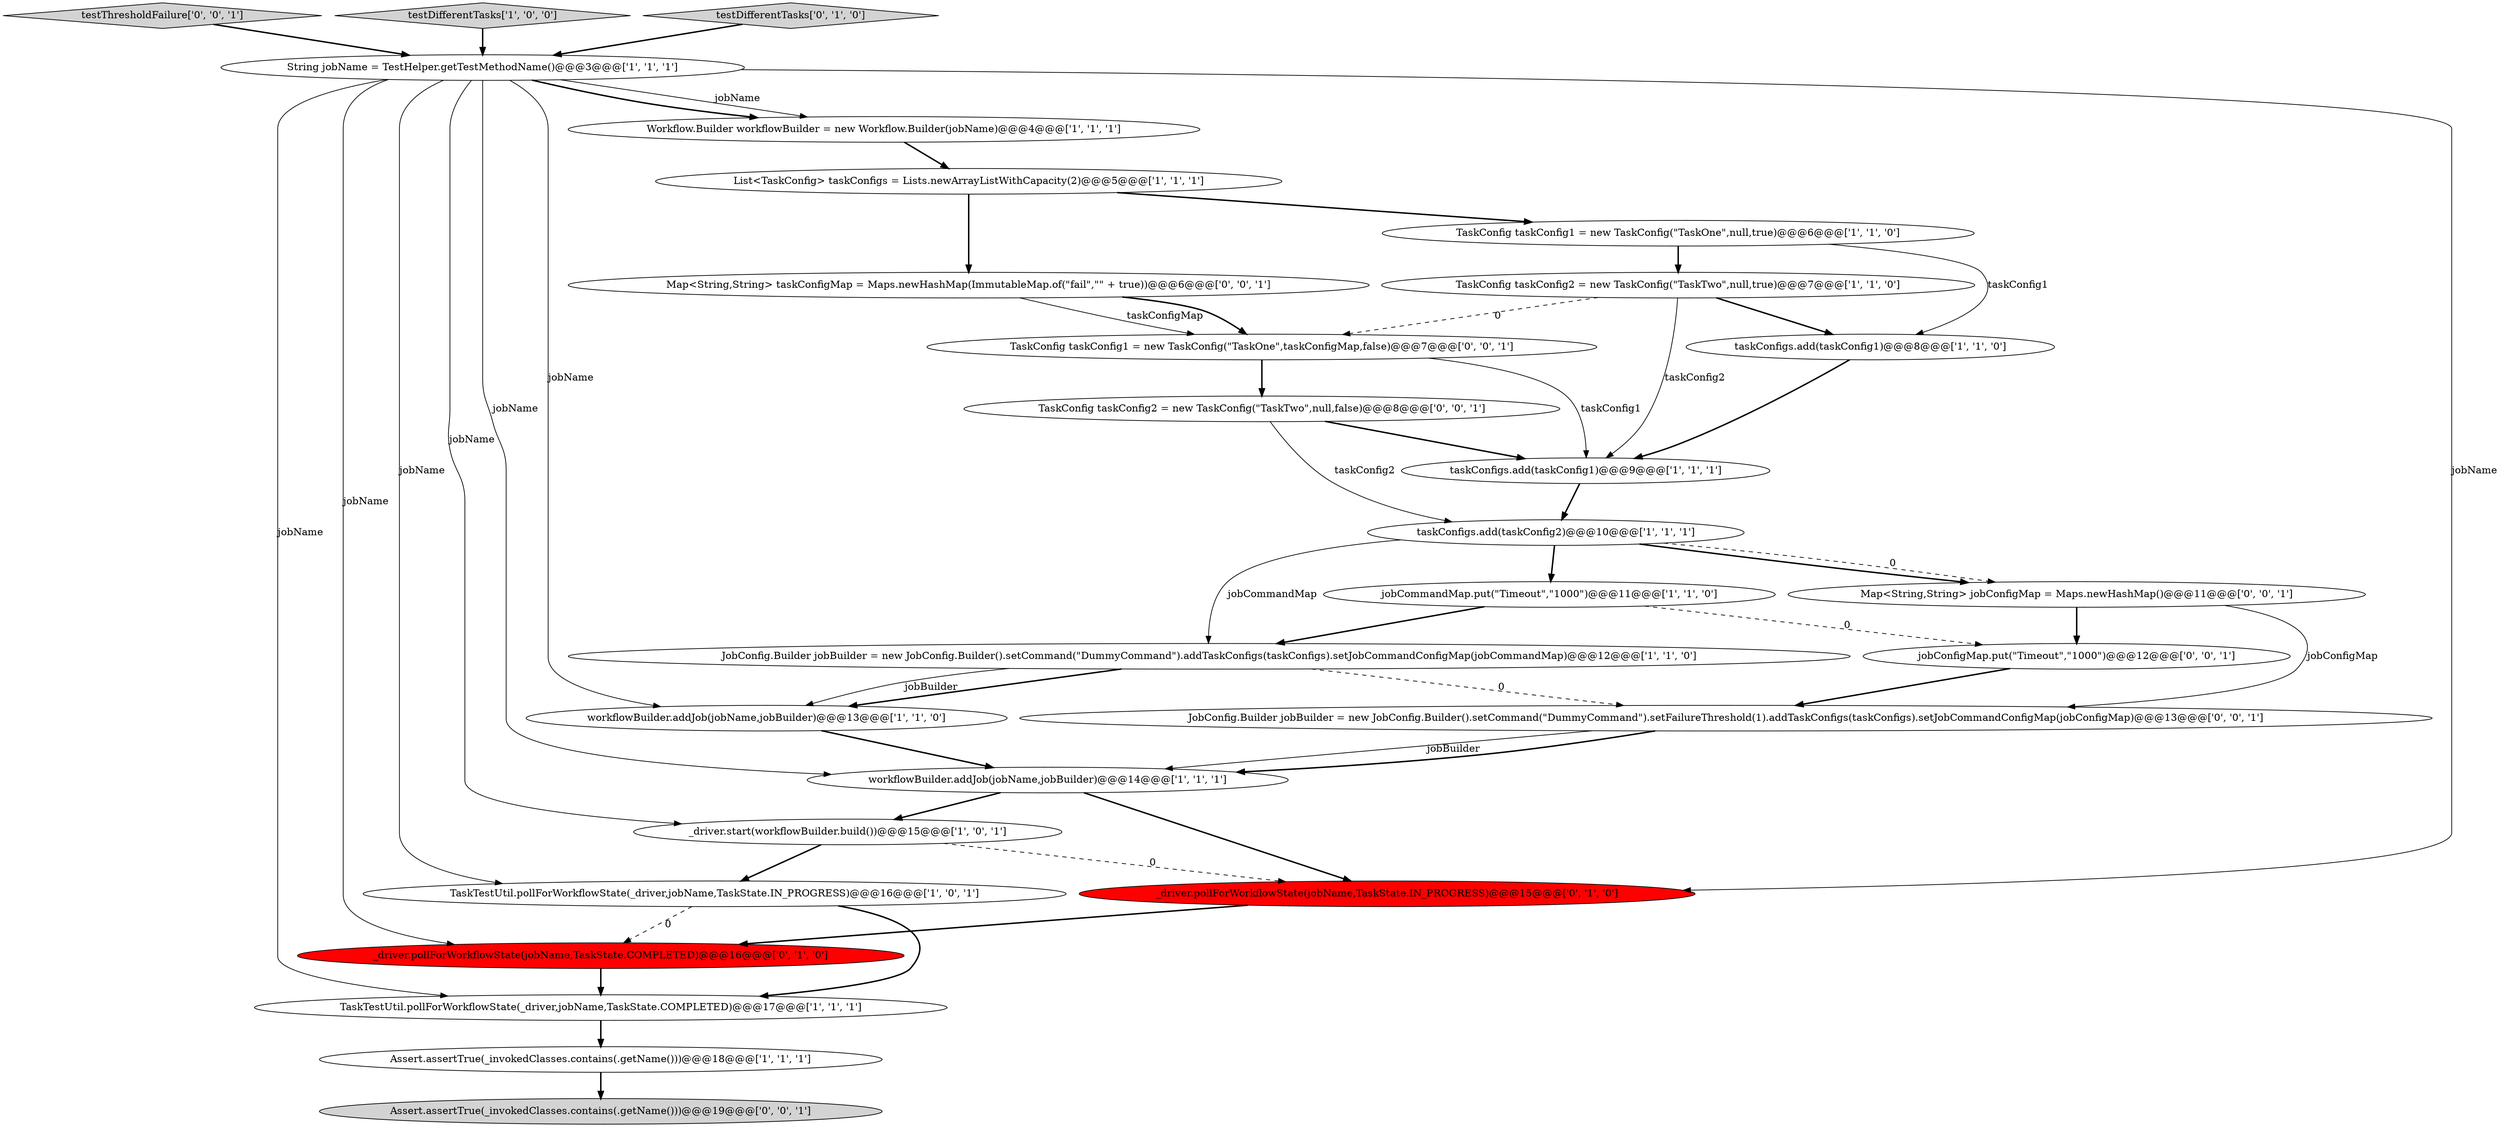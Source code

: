 digraph {
23 [style = filled, label = "JobConfig.Builder jobBuilder = new JobConfig.Builder().setCommand(\"DummyCommand\").setFailureThreshold(1).addTaskConfigs(taskConfigs).setJobCommandConfigMap(jobConfigMap)@@@13@@@['0', '0', '1']", fillcolor = white, shape = ellipse image = "AAA0AAABBB3BBB"];
13 [style = filled, label = "String jobName = TestHelper.getTestMethodName()@@@3@@@['1', '1', '1']", fillcolor = white, shape = ellipse image = "AAA0AAABBB1BBB"];
22 [style = filled, label = "jobConfigMap.put(\"Timeout\",\"1000\")@@@12@@@['0', '0', '1']", fillcolor = white, shape = ellipse image = "AAA0AAABBB3BBB"];
5 [style = filled, label = "taskConfigs.add(taskConfig1)@@@9@@@['1', '1', '1']", fillcolor = white, shape = ellipse image = "AAA0AAABBB1BBB"];
15 [style = filled, label = "JobConfig.Builder jobBuilder = new JobConfig.Builder().setCommand(\"DummyCommand\").addTaskConfigs(taskConfigs).setJobCommandConfigMap(jobCommandMap)@@@12@@@['1', '1', '0']", fillcolor = white, shape = ellipse image = "AAA0AAABBB1BBB"];
1 [style = filled, label = "jobCommandMap.put(\"Timeout\",\"1000\")@@@11@@@['1', '1', '0']", fillcolor = white, shape = ellipse image = "AAA0AAABBB1BBB"];
10 [style = filled, label = "Assert.assertTrue(_invokedClasses.contains(.getName()))@@@18@@@['1', '1', '1']", fillcolor = white, shape = ellipse image = "AAA0AAABBB1BBB"];
9 [style = filled, label = "TaskConfig taskConfig2 = new TaskConfig(\"TaskTwo\",null,true)@@@7@@@['1', '1', '0']", fillcolor = white, shape = ellipse image = "AAA0AAABBB1BBB"];
20 [style = filled, label = "TaskConfig taskConfig2 = new TaskConfig(\"TaskTwo\",null,false)@@@8@@@['0', '0', '1']", fillcolor = white, shape = ellipse image = "AAA0AAABBB3BBB"];
17 [style = filled, label = "_driver.pollForWorkflowState(jobName,TaskState.COMPLETED)@@@16@@@['0', '1', '0']", fillcolor = red, shape = ellipse image = "AAA1AAABBB2BBB"];
2 [style = filled, label = "Workflow.Builder workflowBuilder = new Workflow.Builder(jobName)@@@4@@@['1', '1', '1']", fillcolor = white, shape = ellipse image = "AAA0AAABBB1BBB"];
24 [style = filled, label = "Map<String,String> taskConfigMap = Maps.newHashMap(ImmutableMap.of(\"fail\",\"\" + true))@@@6@@@['0', '0', '1']", fillcolor = white, shape = ellipse image = "AAA0AAABBB3BBB"];
0 [style = filled, label = "TaskTestUtil.pollForWorkflowState(_driver,jobName,TaskState.COMPLETED)@@@17@@@['1', '1', '1']", fillcolor = white, shape = ellipse image = "AAA0AAABBB1BBB"];
21 [style = filled, label = "testThresholdFailure['0', '0', '1']", fillcolor = lightgray, shape = diamond image = "AAA0AAABBB3BBB"];
16 [style = filled, label = "taskConfigs.add(taskConfig2)@@@10@@@['1', '1', '1']", fillcolor = white, shape = ellipse image = "AAA0AAABBB1BBB"];
7 [style = filled, label = "workflowBuilder.addJob(jobName,jobBuilder)@@@14@@@['1', '1', '1']", fillcolor = white, shape = ellipse image = "AAA0AAABBB1BBB"];
3 [style = filled, label = "taskConfigs.add(taskConfig1)@@@8@@@['1', '1', '0']", fillcolor = white, shape = ellipse image = "AAA0AAABBB1BBB"];
4 [style = filled, label = "testDifferentTasks['1', '0', '0']", fillcolor = lightgray, shape = diamond image = "AAA0AAABBB1BBB"];
18 [style = filled, label = "testDifferentTasks['0', '1', '0']", fillcolor = lightgray, shape = diamond image = "AAA0AAABBB2BBB"];
11 [style = filled, label = "TaskTestUtil.pollForWorkflowState(_driver,jobName,TaskState.IN_PROGRESS)@@@16@@@['1', '0', '1']", fillcolor = white, shape = ellipse image = "AAA0AAABBB1BBB"];
12 [style = filled, label = "_driver.start(workflowBuilder.build())@@@15@@@['1', '0', '1']", fillcolor = white, shape = ellipse image = "AAA0AAABBB1BBB"];
27 [style = filled, label = "TaskConfig taskConfig1 = new TaskConfig(\"TaskOne\",taskConfigMap,false)@@@7@@@['0', '0', '1']", fillcolor = white, shape = ellipse image = "AAA0AAABBB3BBB"];
6 [style = filled, label = "TaskConfig taskConfig1 = new TaskConfig(\"TaskOne\",null,true)@@@6@@@['1', '1', '0']", fillcolor = white, shape = ellipse image = "AAA0AAABBB1BBB"];
25 [style = filled, label = "Assert.assertTrue(_invokedClasses.contains(.getName()))@@@19@@@['0', '0', '1']", fillcolor = lightgray, shape = ellipse image = "AAA0AAABBB3BBB"];
19 [style = filled, label = "_driver.pollForWorkflowState(jobName,TaskState.IN_PROGRESS)@@@15@@@['0', '1', '0']", fillcolor = red, shape = ellipse image = "AAA1AAABBB2BBB"];
26 [style = filled, label = "Map<String,String> jobConfigMap = Maps.newHashMap()@@@11@@@['0', '0', '1']", fillcolor = white, shape = ellipse image = "AAA0AAABBB3BBB"];
8 [style = filled, label = "List<TaskConfig> taskConfigs = Lists.newArrayListWithCapacity(2)@@@5@@@['1', '1', '1']", fillcolor = white, shape = ellipse image = "AAA0AAABBB1BBB"];
14 [style = filled, label = "workflowBuilder.addJob(jobName,jobBuilder)@@@13@@@['1', '1', '0']", fillcolor = white, shape = ellipse image = "AAA0AAABBB1BBB"];
13->7 [style = solid, label="jobName"];
23->7 [style = solid, label="jobBuilder"];
27->5 [style = solid, label="taskConfig1"];
15->23 [style = dashed, label="0"];
13->19 [style = solid, label="jobName"];
15->14 [style = bold, label=""];
6->3 [style = solid, label="taskConfig1"];
7->12 [style = bold, label=""];
15->14 [style = solid, label="jobBuilder"];
1->15 [style = bold, label=""];
13->17 [style = solid, label="jobName"];
4->13 [style = bold, label=""];
12->11 [style = bold, label=""];
24->27 [style = solid, label="taskConfigMap"];
16->26 [style = bold, label=""];
9->27 [style = dashed, label="0"];
8->6 [style = bold, label=""];
19->17 [style = bold, label=""];
13->2 [style = solid, label="jobName"];
11->17 [style = dashed, label="0"];
20->16 [style = solid, label="taskConfig2"];
13->14 [style = solid, label="jobName"];
22->23 [style = bold, label=""];
26->22 [style = bold, label=""];
1->22 [style = dashed, label="0"];
14->7 [style = bold, label=""];
13->11 [style = solid, label="jobName"];
20->5 [style = bold, label=""];
13->12 [style = solid, label="jobName"];
5->16 [style = bold, label=""];
16->26 [style = dashed, label="0"];
3->5 [style = bold, label=""];
11->0 [style = bold, label=""];
0->10 [style = bold, label=""];
17->0 [style = bold, label=""];
12->19 [style = dashed, label="0"];
16->15 [style = solid, label="jobCommandMap"];
16->1 [style = bold, label=""];
9->5 [style = solid, label="taskConfig2"];
10->25 [style = bold, label=""];
13->0 [style = solid, label="jobName"];
18->13 [style = bold, label=""];
9->3 [style = bold, label=""];
23->7 [style = bold, label=""];
6->9 [style = bold, label=""];
7->19 [style = bold, label=""];
27->20 [style = bold, label=""];
24->27 [style = bold, label=""];
26->23 [style = solid, label="jobConfigMap"];
2->8 [style = bold, label=""];
21->13 [style = bold, label=""];
13->2 [style = bold, label=""];
8->24 [style = bold, label=""];
}
